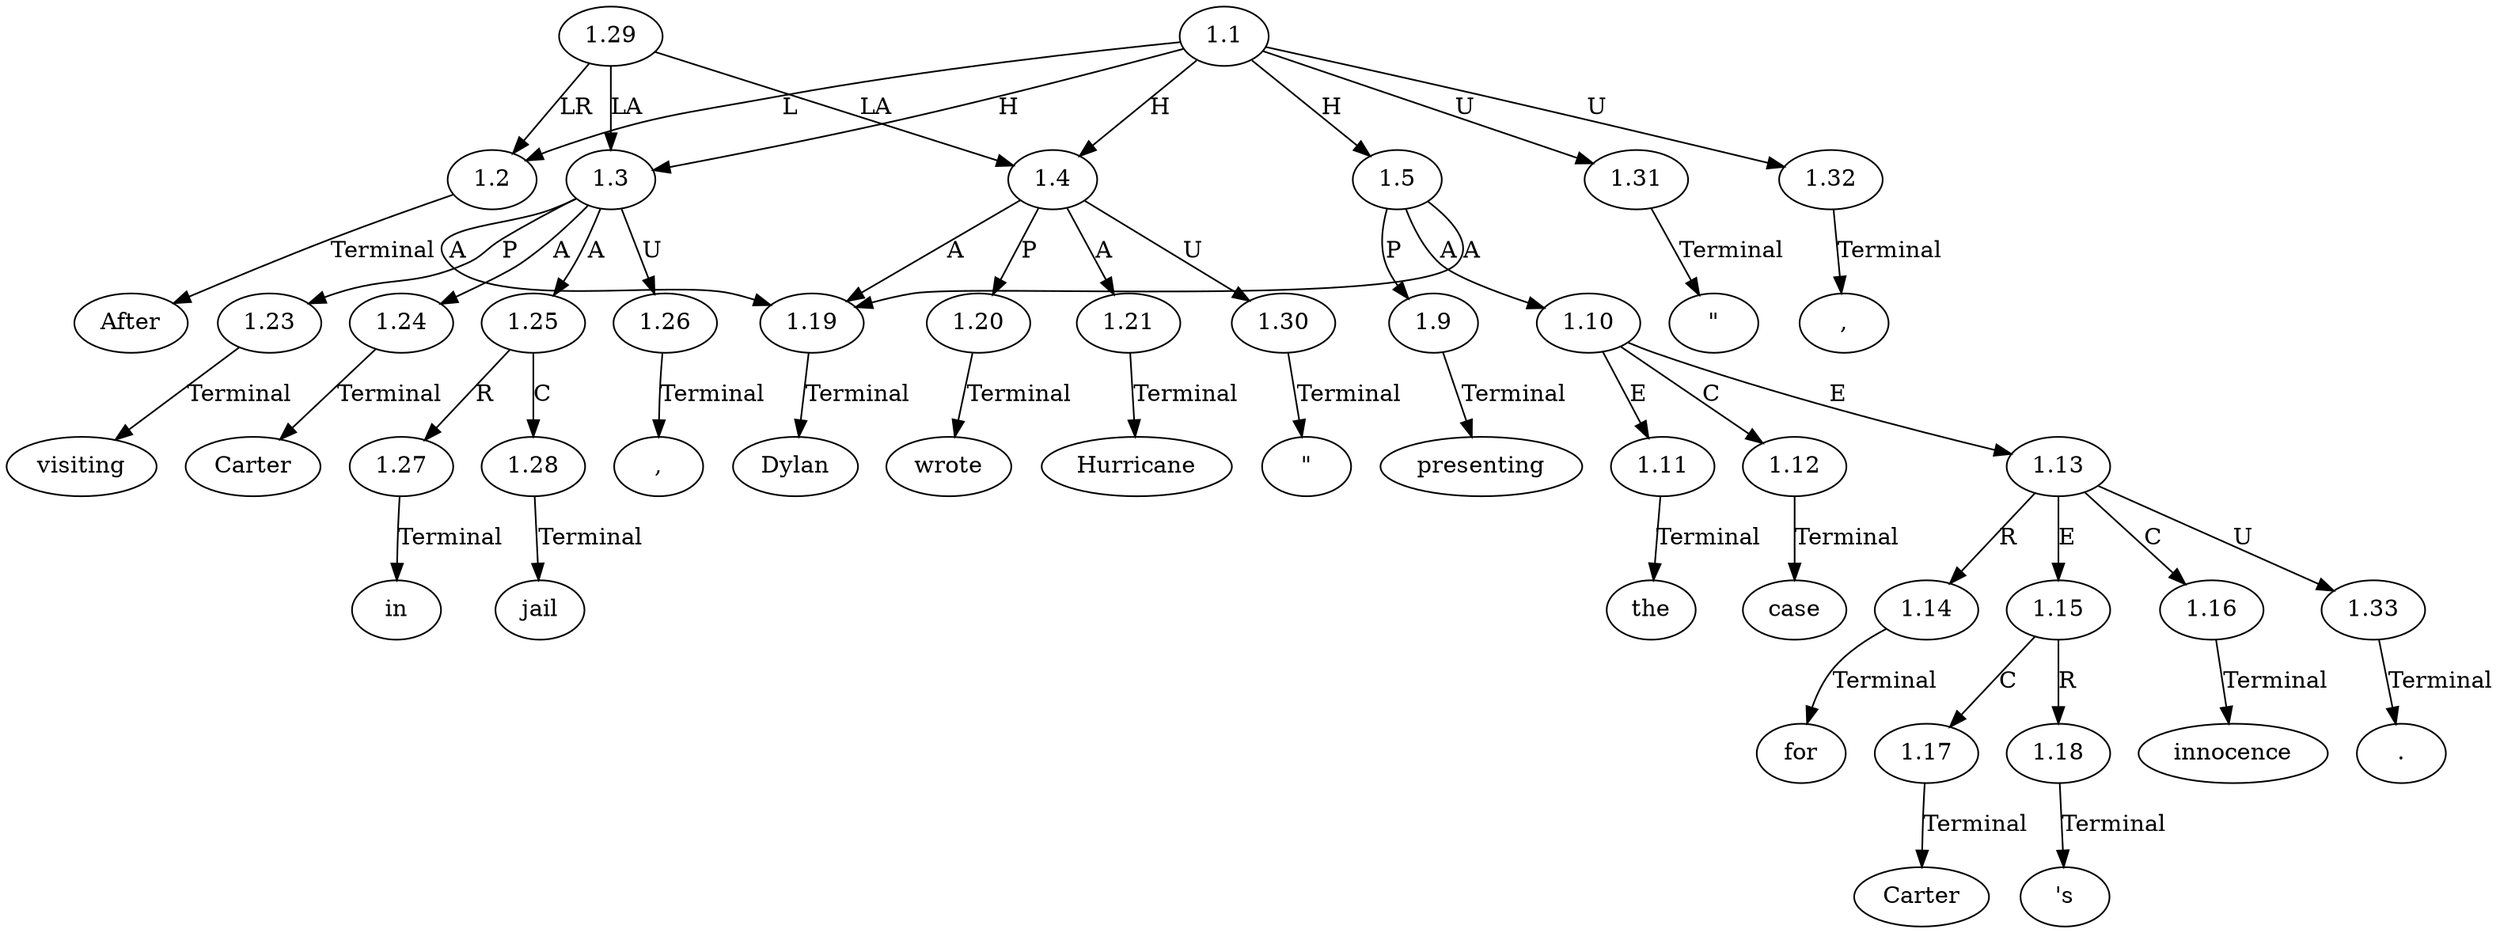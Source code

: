 // Graph
digraph {
	0.1 [label=After ordering=out]
	0.10 [label=Hurricane ordering=out]
	0.11 [label="\"" ordering=out]
	0.12 [label="," ordering=out]
	0.13 [label=presenting ordering=out]
	0.14 [label=the ordering=out]
	0.15 [label=case ordering=out]
	0.16 [label=for ordering=out]
	0.17 [label=Carter ordering=out]
	0.18 [label="'s" ordering=out]
	0.19 [label=innocence ordering=out]
	0.2 [label=visiting ordering=out]
	0.20 [label="." ordering=out]
	0.3 [label=Carter ordering=out]
	0.4 [label=in ordering=out]
	0.5 [label=jail ordering=out]
	0.6 [label="," ordering=out]
	0.7 [label=Dylan ordering=out]
	0.8 [label=wrote ordering=out]
	0.9 [label="\"" ordering=out]
	1.1 [label=1.1 ordering=out]
	1.2 [label=1.2 ordering=out]
	1.3 [label=1.3 ordering=out]
	1.4 [label=1.4 ordering=out]
	1.5 [label=1.5 ordering=out]
	1.9 [label=1.9 ordering=out]
	1.10 [label=1.10 ordering=out]
	1.11 [label=1.11 ordering=out]
	1.12 [label=1.12 ordering=out]
	1.13 [label=1.13 ordering=out]
	1.14 [label=1.14 ordering=out]
	1.15 [label=1.15 ordering=out]
	1.16 [label=1.16 ordering=out]
	1.17 [label=1.17 ordering=out]
	1.18 [label=1.18 ordering=out]
	1.19 [label=1.19 ordering=out]
	1.20 [label=1.20 ordering=out]
	1.21 [label=1.21 ordering=out]
	1.23 [label=1.23 ordering=out]
	1.24 [label=1.24 ordering=out]
	1.25 [label=1.25 ordering=out]
	1.26 [label=1.26 ordering=out]
	1.27 [label=1.27 ordering=out]
	1.28 [label=1.28 ordering=out]
	1.29 [label=1.29 ordering=out]
	1.30 [label=1.30 ordering=out]
	1.31 [label=1.31 ordering=out]
	1.32 [label=1.32 ordering=out]
	1.33 [label=1.33 ordering=out]
	1.1 -> 1.2 [label=L ordering=out]
	1.1 -> 1.3 [label=H ordering=out]
	1.1 -> 1.4 [label=H ordering=out]
	1.1 -> 1.5 [label=H ordering=out]
	1.1 -> 1.31 [label=U ordering=out]
	1.1 -> 1.32 [label=U ordering=out]
	1.2 -> 0.1 [label=Terminal ordering=out]
	1.3 -> 1.19 [label=A ordering=out]
	1.3 -> 1.23 [label=P ordering=out]
	1.3 -> 1.24 [label=A ordering=out]
	1.3 -> 1.25 [label=A ordering=out]
	1.3 -> 1.26 [label=U ordering=out]
	1.4 -> 1.19 [label=A ordering=out]
	1.4 -> 1.20 [label=P ordering=out]
	1.4 -> 1.21 [label=A ordering=out]
	1.4 -> 1.30 [label=U ordering=out]
	1.5 -> 1.9 [label=P ordering=out]
	1.5 -> 1.10 [label=A ordering=out]
	1.5 -> 1.19 [label=A ordering=out]
	1.9 -> 0.13 [label=Terminal ordering=out]
	1.10 -> 1.11 [label=E ordering=out]
	1.10 -> 1.12 [label=C ordering=out]
	1.10 -> 1.13 [label=E ordering=out]
	1.11 -> 0.14 [label=Terminal ordering=out]
	1.12 -> 0.15 [label=Terminal ordering=out]
	1.13 -> 1.14 [label=R ordering=out]
	1.13 -> 1.15 [label=E ordering=out]
	1.13 -> 1.16 [label=C ordering=out]
	1.13 -> 1.33 [label=U ordering=out]
	1.14 -> 0.16 [label=Terminal ordering=out]
	1.15 -> 1.17 [label=C ordering=out]
	1.15 -> 1.18 [label=R ordering=out]
	1.16 -> 0.19 [label=Terminal ordering=out]
	1.17 -> 0.17 [label=Terminal ordering=out]
	1.18 -> 0.18 [label=Terminal ordering=out]
	1.19 -> 0.7 [label=Terminal ordering=out]
	1.20 -> 0.8 [label=Terminal ordering=out]
	1.21 -> 0.10 [label=Terminal ordering=out]
	1.23 -> 0.2 [label=Terminal ordering=out]
	1.24 -> 0.3 [label=Terminal ordering=out]
	1.25 -> 1.27 [label=R ordering=out]
	1.25 -> 1.28 [label=C ordering=out]
	1.26 -> 0.6 [label=Terminal ordering=out]
	1.27 -> 0.4 [label=Terminal ordering=out]
	1.28 -> 0.5 [label=Terminal ordering=out]
	1.29 -> 1.2 [label=LR ordering=out]
	1.29 -> 1.3 [label=LA ordering=out]
	1.29 -> 1.4 [label=LA ordering=out]
	1.30 -> 0.9 [label=Terminal ordering=out]
	1.31 -> 0.11 [label=Terminal ordering=out]
	1.32 -> 0.12 [label=Terminal ordering=out]
	1.33 -> 0.20 [label=Terminal ordering=out]
}
